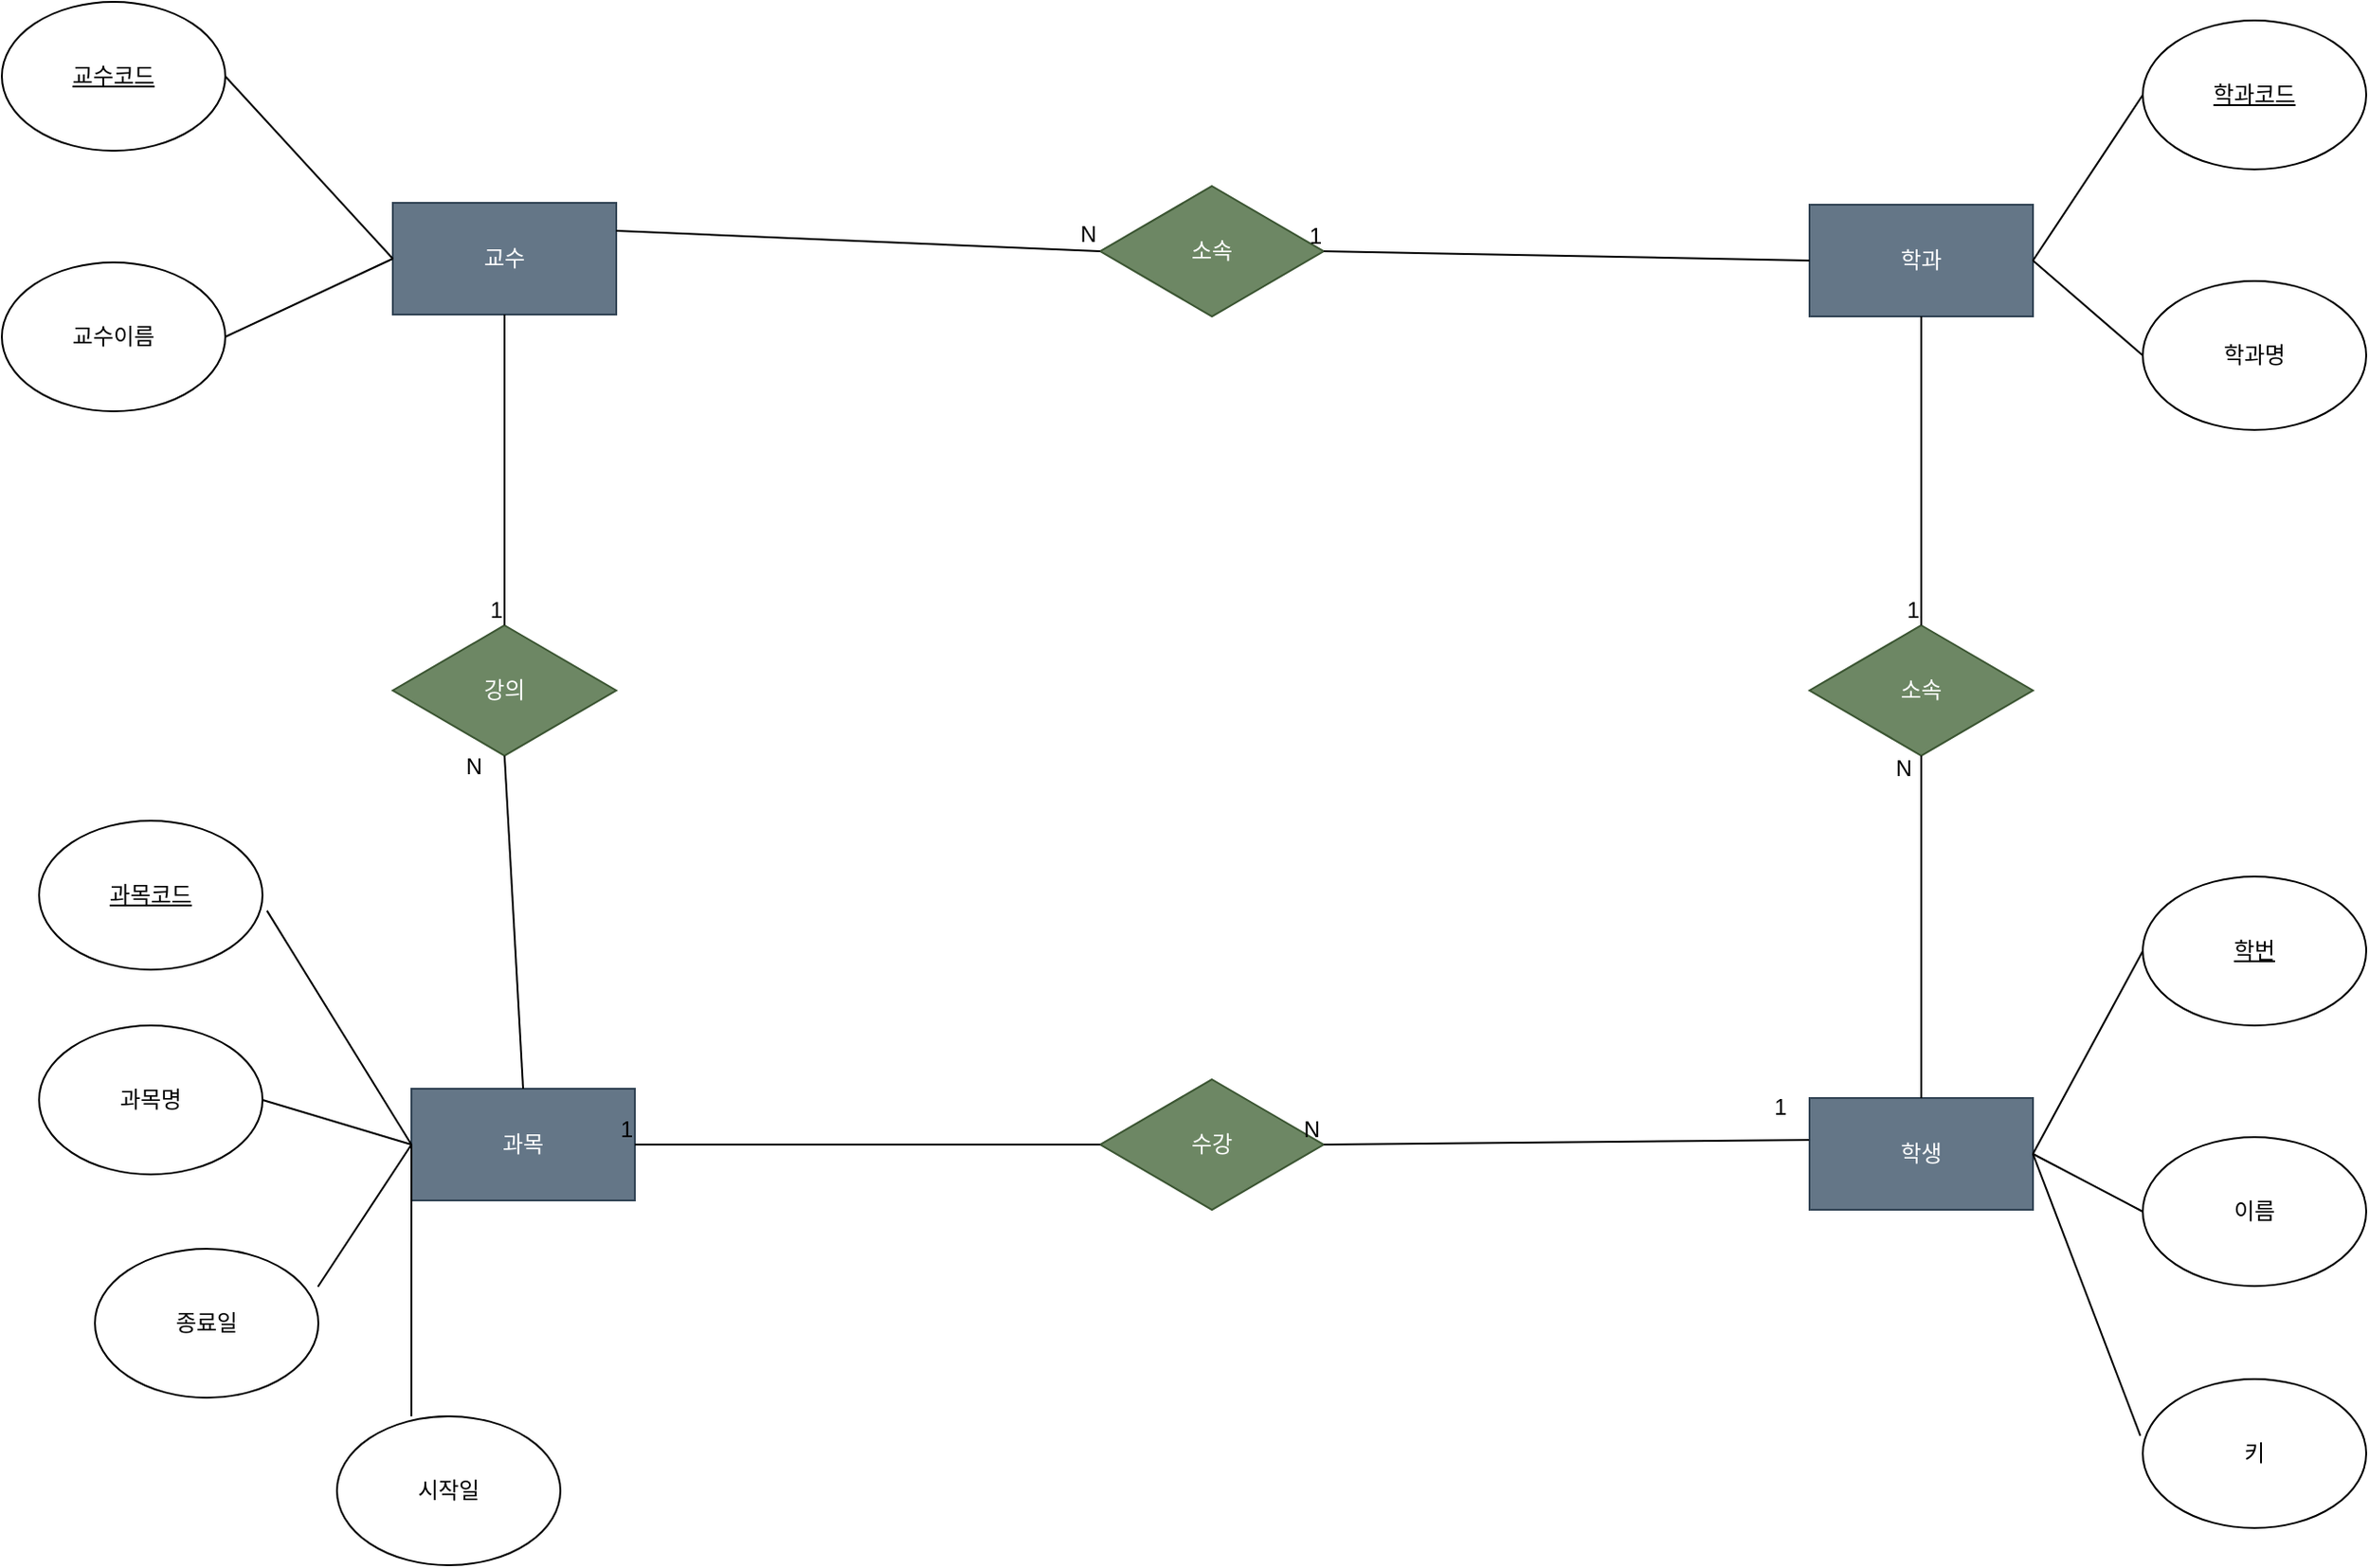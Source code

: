 <mxfile version="22.1.16" type="github">
  <diagram name="페이지-1" id="hlFzbcgqfIu_xxlJjmdt">
    <mxGraphModel dx="1704" dy="984" grid="1" gridSize="10" guides="1" tooltips="1" connect="1" arrows="1" fold="1" page="1" pageScale="1" pageWidth="1390" pageHeight="980" math="0" shadow="0">
      <root>
        <mxCell id="0" />
        <mxCell id="1" parent="0" />
        <mxCell id="aXlRqX0T5P-syf5OGsd7-1" value="교수" style="rounded=0;whiteSpace=wrap;html=1;fillColor=#647687;fontColor=#ffffff;strokeColor=#314354;" vertex="1" parent="1">
          <mxGeometry x="240" y="178" width="120" height="60" as="geometry" />
        </mxCell>
        <mxCell id="aXlRqX0T5P-syf5OGsd7-2" value="학과" style="rounded=0;whiteSpace=wrap;html=1;fillColor=#647687;fontColor=#ffffff;strokeColor=#314354;" vertex="1" parent="1">
          <mxGeometry x="1001" y="179" width="120" height="60" as="geometry" />
        </mxCell>
        <mxCell id="aXlRqX0T5P-syf5OGsd7-3" value="과목" style="rounded=0;whiteSpace=wrap;html=1;fillColor=#647687;fontColor=#ffffff;strokeColor=#314354;" vertex="1" parent="1">
          <mxGeometry x="250" y="654" width="120" height="60" as="geometry" />
        </mxCell>
        <mxCell id="aXlRqX0T5P-syf5OGsd7-4" value="학생" style="rounded=0;whiteSpace=wrap;html=1;fillColor=#647687;fontColor=#ffffff;strokeColor=#314354;" vertex="1" parent="1">
          <mxGeometry x="1001" y="659" width="120" height="60" as="geometry" />
        </mxCell>
        <mxCell id="aXlRqX0T5P-syf5OGsd7-5" value="강의" style="rhombus;whiteSpace=wrap;html=1;fillColor=#6d8764;fontColor=#ffffff;strokeColor=#3A5431;" vertex="1" parent="1">
          <mxGeometry x="240" y="405" width="120" height="70" as="geometry" />
        </mxCell>
        <mxCell id="aXlRqX0T5P-syf5OGsd7-6" value="소속" style="rhombus;whiteSpace=wrap;html=1;fillColor=#6d8764;fontColor=#ffffff;strokeColor=#3A5431;" vertex="1" parent="1">
          <mxGeometry x="620" y="169" width="120" height="70" as="geometry" />
        </mxCell>
        <mxCell id="aXlRqX0T5P-syf5OGsd7-7" value="소속" style="rhombus;whiteSpace=wrap;html=1;fillColor=#6d8764;fontColor=#ffffff;strokeColor=#3A5431;" vertex="1" parent="1">
          <mxGeometry x="1001" y="405" width="120" height="70" as="geometry" />
        </mxCell>
        <mxCell id="aXlRqX0T5P-syf5OGsd7-8" value="수강" style="rhombus;whiteSpace=wrap;html=1;fillColor=#6d8764;fontColor=#ffffff;strokeColor=#3A5431;" vertex="1" parent="1">
          <mxGeometry x="620" y="649" width="120" height="70" as="geometry" />
        </mxCell>
        <mxCell id="aXlRqX0T5P-syf5OGsd7-9" value="&lt;u&gt;교수코드&lt;/u&gt;" style="ellipse;whiteSpace=wrap;html=1;" vertex="1" parent="1">
          <mxGeometry x="30" y="70" width="120" height="80" as="geometry" />
        </mxCell>
        <mxCell id="aXlRqX0T5P-syf5OGsd7-10" value="교수이름" style="ellipse;whiteSpace=wrap;html=1;" vertex="1" parent="1">
          <mxGeometry x="30" y="210" width="120" height="80" as="geometry" />
        </mxCell>
        <mxCell id="aXlRqX0T5P-syf5OGsd7-11" value="&lt;u&gt;과목코드&lt;/u&gt;" style="ellipse;whiteSpace=wrap;html=1;" vertex="1" parent="1">
          <mxGeometry x="50" y="510" width="120" height="80" as="geometry" />
        </mxCell>
        <mxCell id="aXlRqX0T5P-syf5OGsd7-12" value="과목명" style="ellipse;whiteSpace=wrap;html=1;" vertex="1" parent="1">
          <mxGeometry x="50" y="620" width="120" height="80" as="geometry" />
        </mxCell>
        <mxCell id="aXlRqX0T5P-syf5OGsd7-13" value="종료일" style="ellipse;whiteSpace=wrap;html=1;" vertex="1" parent="1">
          <mxGeometry x="80" y="740" width="120" height="80" as="geometry" />
        </mxCell>
        <mxCell id="aXlRqX0T5P-syf5OGsd7-14" value="시작일" style="ellipse;whiteSpace=wrap;html=1;" vertex="1" parent="1">
          <mxGeometry x="210" y="830" width="120" height="80" as="geometry" />
        </mxCell>
        <mxCell id="aXlRqX0T5P-syf5OGsd7-15" value="&lt;u&gt;학번&lt;/u&gt;" style="ellipse;whiteSpace=wrap;html=1;" vertex="1" parent="1">
          <mxGeometry x="1180" y="540" width="120" height="80" as="geometry" />
        </mxCell>
        <mxCell id="aXlRqX0T5P-syf5OGsd7-16" value="이름" style="ellipse;whiteSpace=wrap;html=1;" vertex="1" parent="1">
          <mxGeometry x="1180" y="680" width="120" height="80" as="geometry" />
        </mxCell>
        <mxCell id="aXlRqX0T5P-syf5OGsd7-17" value="키" style="ellipse;whiteSpace=wrap;html=1;" vertex="1" parent="1">
          <mxGeometry x="1180" y="810" width="120" height="80" as="geometry" />
        </mxCell>
        <mxCell id="aXlRqX0T5P-syf5OGsd7-18" value="&lt;u&gt;학과코드&lt;/u&gt;" style="ellipse;whiteSpace=wrap;html=1;" vertex="1" parent="1">
          <mxGeometry x="1180" y="80" width="120" height="80" as="geometry" />
        </mxCell>
        <mxCell id="aXlRqX0T5P-syf5OGsd7-19" value="학과명" style="ellipse;whiteSpace=wrap;html=1;" vertex="1" parent="1">
          <mxGeometry x="1180" y="220" width="120" height="80" as="geometry" />
        </mxCell>
        <mxCell id="aXlRqX0T5P-syf5OGsd7-20" value="" style="endArrow=none;html=1;rounded=0;entryX=0.5;entryY=0;entryDx=0;entryDy=0;exitX=0.5;exitY=1;exitDx=0;exitDy=0;" edge="1" parent="1" source="aXlRqX0T5P-syf5OGsd7-1" target="aXlRqX0T5P-syf5OGsd7-5">
          <mxGeometry relative="1" as="geometry">
            <mxPoint x="270" y="310" as="sourcePoint" />
            <mxPoint x="430" y="310" as="targetPoint" />
          </mxGeometry>
        </mxCell>
        <mxCell id="aXlRqX0T5P-syf5OGsd7-21" value="1" style="resizable=0;html=1;whiteSpace=wrap;align=right;verticalAlign=bottom;" connectable="0" vertex="1" parent="aXlRqX0T5P-syf5OGsd7-20">
          <mxGeometry x="1" relative="1" as="geometry" />
        </mxCell>
        <mxCell id="aXlRqX0T5P-syf5OGsd7-22" value="" style="endArrow=none;html=1;rounded=0;entryX=0.5;entryY=1;entryDx=0;entryDy=0;exitX=0.5;exitY=0;exitDx=0;exitDy=0;" edge="1" parent="1" source="aXlRqX0T5P-syf5OGsd7-3" target="aXlRqX0T5P-syf5OGsd7-5">
          <mxGeometry relative="1" as="geometry">
            <mxPoint x="220" y="560" as="sourcePoint" />
            <mxPoint x="380" y="560" as="targetPoint" />
          </mxGeometry>
        </mxCell>
        <mxCell id="aXlRqX0T5P-syf5OGsd7-23" value="N" style="resizable=0;html=1;whiteSpace=wrap;align=right;verticalAlign=bottom;" connectable="0" vertex="1" parent="aXlRqX0T5P-syf5OGsd7-22">
          <mxGeometry x="1" relative="1" as="geometry">
            <mxPoint x="-10" y="15" as="offset" />
          </mxGeometry>
        </mxCell>
        <mxCell id="aXlRqX0T5P-syf5OGsd7-24" value="" style="endArrow=none;html=1;rounded=0;entryX=1;entryY=0.5;entryDx=0;entryDy=0;exitX=0;exitY=0.5;exitDx=0;exitDy=0;" edge="1" parent="1" source="aXlRqX0T5P-syf5OGsd7-8" target="aXlRqX0T5P-syf5OGsd7-3">
          <mxGeometry relative="1" as="geometry">
            <mxPoint x="590" y="510" as="sourcePoint" />
            <mxPoint x="750" y="510" as="targetPoint" />
          </mxGeometry>
        </mxCell>
        <mxCell id="aXlRqX0T5P-syf5OGsd7-25" value="1" style="resizable=0;html=1;whiteSpace=wrap;align=right;verticalAlign=bottom;" connectable="0" vertex="1" parent="aXlRqX0T5P-syf5OGsd7-24">
          <mxGeometry x="1" relative="1" as="geometry" />
        </mxCell>
        <mxCell id="aXlRqX0T5P-syf5OGsd7-26" value="" style="endArrow=none;html=1;rounded=0;entryX=1;entryY=0.5;entryDx=0;entryDy=0;exitX=-0.002;exitY=0.375;exitDx=0;exitDy=0;exitPerimeter=0;" edge="1" parent="1" source="aXlRqX0T5P-syf5OGsd7-4" target="aXlRqX0T5P-syf5OGsd7-8">
          <mxGeometry relative="1" as="geometry">
            <mxPoint x="590" y="510" as="sourcePoint" />
            <mxPoint x="750" y="510" as="targetPoint" />
          </mxGeometry>
        </mxCell>
        <mxCell id="aXlRqX0T5P-syf5OGsd7-27" value="N" style="resizable=0;html=1;whiteSpace=wrap;align=right;verticalAlign=bottom;" connectable="0" vertex="1" parent="aXlRqX0T5P-syf5OGsd7-26">
          <mxGeometry x="1" relative="1" as="geometry" />
        </mxCell>
        <mxCell id="aXlRqX0T5P-syf5OGsd7-28" value="1" style="text;html=1;align=center;verticalAlign=middle;resizable=0;points=[];autosize=1;strokeColor=none;fillColor=none;" vertex="1" parent="1">
          <mxGeometry x="970" y="649" width="30" height="30" as="geometry" />
        </mxCell>
        <mxCell id="aXlRqX0T5P-syf5OGsd7-29" value="" style="endArrow=none;html=1;rounded=0;entryX=0.5;entryY=1;entryDx=0;entryDy=0;exitX=0.5;exitY=0;exitDx=0;exitDy=0;" edge="1" parent="1" source="aXlRqX0T5P-syf5OGsd7-4" target="aXlRqX0T5P-syf5OGsd7-7">
          <mxGeometry relative="1" as="geometry">
            <mxPoint x="910" y="549.47" as="sourcePoint" />
            <mxPoint x="1070" y="549.47" as="targetPoint" />
          </mxGeometry>
        </mxCell>
        <mxCell id="aXlRqX0T5P-syf5OGsd7-30" value="N" style="resizable=0;html=1;whiteSpace=wrap;align=right;verticalAlign=bottom;" connectable="0" vertex="1" parent="aXlRqX0T5P-syf5OGsd7-29">
          <mxGeometry x="1" relative="1" as="geometry">
            <mxPoint x="-4" y="15" as="offset" />
          </mxGeometry>
        </mxCell>
        <mxCell id="aXlRqX0T5P-syf5OGsd7-31" value="" style="endArrow=none;html=1;rounded=0;exitX=0.5;exitY=1;exitDx=0;exitDy=0;entryX=0.5;entryY=0;entryDx=0;entryDy=0;" edge="1" parent="1" source="aXlRqX0T5P-syf5OGsd7-2" target="aXlRqX0T5P-syf5OGsd7-7">
          <mxGeometry relative="1" as="geometry">
            <mxPoint x="961" y="320" as="sourcePoint" />
            <mxPoint x="1121" y="320" as="targetPoint" />
          </mxGeometry>
        </mxCell>
        <mxCell id="aXlRqX0T5P-syf5OGsd7-32" value="1" style="resizable=0;html=1;whiteSpace=wrap;align=right;verticalAlign=bottom;" connectable="0" vertex="1" parent="aXlRqX0T5P-syf5OGsd7-31">
          <mxGeometry x="1" relative="1" as="geometry" />
        </mxCell>
        <mxCell id="aXlRqX0T5P-syf5OGsd7-33" value="" style="endArrow=none;html=1;rounded=0;entryX=1;entryY=0.5;entryDx=0;entryDy=0;exitX=0;exitY=0.5;exitDx=0;exitDy=0;" edge="1" parent="1" source="aXlRqX0T5P-syf5OGsd7-2" target="aXlRqX0T5P-syf5OGsd7-6">
          <mxGeometry relative="1" as="geometry">
            <mxPoint x="780" y="210" as="sourcePoint" />
            <mxPoint x="940" y="210" as="targetPoint" />
          </mxGeometry>
        </mxCell>
        <mxCell id="aXlRqX0T5P-syf5OGsd7-34" value="1" style="resizable=0;html=1;whiteSpace=wrap;align=right;verticalAlign=bottom;" connectable="0" vertex="1" parent="aXlRqX0T5P-syf5OGsd7-33">
          <mxGeometry x="1" relative="1" as="geometry" />
        </mxCell>
        <mxCell id="aXlRqX0T5P-syf5OGsd7-39" value="" style="endArrow=none;html=1;rounded=0;exitX=1;exitY=0.25;exitDx=0;exitDy=0;entryX=0;entryY=0.5;entryDx=0;entryDy=0;" edge="1" parent="1" source="aXlRqX0T5P-syf5OGsd7-1" target="aXlRqX0T5P-syf5OGsd7-6">
          <mxGeometry relative="1" as="geometry">
            <mxPoint x="390" y="200" as="sourcePoint" />
            <mxPoint x="550" y="200" as="targetPoint" />
          </mxGeometry>
        </mxCell>
        <mxCell id="aXlRqX0T5P-syf5OGsd7-40" value="N" style="resizable=0;html=1;whiteSpace=wrap;align=right;verticalAlign=bottom;" connectable="0" vertex="1" parent="aXlRqX0T5P-syf5OGsd7-39">
          <mxGeometry x="1" relative="1" as="geometry" />
        </mxCell>
        <mxCell id="aXlRqX0T5P-syf5OGsd7-41" value="" style="endArrow=none;html=1;rounded=0;entryX=0;entryY=0.5;entryDx=0;entryDy=0;exitX=1;exitY=0.5;exitDx=0;exitDy=0;" edge="1" parent="1" source="aXlRqX0T5P-syf5OGsd7-9" target="aXlRqX0T5P-syf5OGsd7-1">
          <mxGeometry relative="1" as="geometry">
            <mxPoint x="170" y="110" as="sourcePoint" />
            <mxPoint x="310" y="109.47" as="targetPoint" />
          </mxGeometry>
        </mxCell>
        <mxCell id="aXlRqX0T5P-syf5OGsd7-42" value="" style="endArrow=none;html=1;rounded=0;entryX=0;entryY=0.5;entryDx=0;entryDy=0;exitX=1;exitY=0.5;exitDx=0;exitDy=0;" edge="1" parent="1" source="aXlRqX0T5P-syf5OGsd7-10" target="aXlRqX0T5P-syf5OGsd7-1">
          <mxGeometry relative="1" as="geometry">
            <mxPoint x="70" y="310" as="sourcePoint" />
            <mxPoint x="230" y="310" as="targetPoint" />
          </mxGeometry>
        </mxCell>
        <mxCell id="aXlRqX0T5P-syf5OGsd7-43" value="" style="endArrow=none;html=1;rounded=0;entryX=0;entryY=0.5;entryDx=0;entryDy=0;exitX=1.02;exitY=0.604;exitDx=0;exitDy=0;exitPerimeter=0;" edge="1" parent="1" source="aXlRqX0T5P-syf5OGsd7-11" target="aXlRqX0T5P-syf5OGsd7-3">
          <mxGeometry relative="1" as="geometry">
            <mxPoint x="130" y="610" as="sourcePoint" />
            <mxPoint x="290" y="610" as="targetPoint" />
          </mxGeometry>
        </mxCell>
        <mxCell id="aXlRqX0T5P-syf5OGsd7-44" value="" style="endArrow=none;html=1;rounded=0;entryX=0;entryY=0.5;entryDx=0;entryDy=0;exitX=1;exitY=0.5;exitDx=0;exitDy=0;" edge="1" parent="1" source="aXlRqX0T5P-syf5OGsd7-12" target="aXlRqX0T5P-syf5OGsd7-3">
          <mxGeometry relative="1" as="geometry">
            <mxPoint x="40" y="710" as="sourcePoint" />
            <mxPoint x="200" y="710" as="targetPoint" />
          </mxGeometry>
        </mxCell>
        <mxCell id="aXlRqX0T5P-syf5OGsd7-45" value="" style="endArrow=none;html=1;rounded=0;exitX=0.998;exitY=0.255;exitDx=0;exitDy=0;exitPerimeter=0;entryX=0;entryY=0.5;entryDx=0;entryDy=0;" edge="1" parent="1" source="aXlRqX0T5P-syf5OGsd7-13" target="aXlRqX0T5P-syf5OGsd7-3">
          <mxGeometry relative="1" as="geometry">
            <mxPoint x="260" y="760" as="sourcePoint" />
            <mxPoint x="180" y="710" as="targetPoint" />
          </mxGeometry>
        </mxCell>
        <mxCell id="aXlRqX0T5P-syf5OGsd7-46" value="" style="endArrow=none;html=1;rounded=0;entryX=0.333;entryY=0;entryDx=0;entryDy=0;entryPerimeter=0;exitX=0;exitY=0.5;exitDx=0;exitDy=0;" edge="1" parent="1" source="aXlRqX0T5P-syf5OGsd7-3" target="aXlRqX0T5P-syf5OGsd7-14">
          <mxGeometry relative="1" as="geometry">
            <mxPoint x="230" y="770" as="sourcePoint" />
            <mxPoint x="390" y="770" as="targetPoint" />
          </mxGeometry>
        </mxCell>
        <mxCell id="aXlRqX0T5P-syf5OGsd7-47" value="" style="endArrow=none;html=1;rounded=0;entryX=0;entryY=0.5;entryDx=0;entryDy=0;exitX=1;exitY=0.5;exitDx=0;exitDy=0;" edge="1" parent="1" source="aXlRqX0T5P-syf5OGsd7-2" target="aXlRqX0T5P-syf5OGsd7-18">
          <mxGeometry relative="1" as="geometry">
            <mxPoint x="1000" y="120" as="sourcePoint" />
            <mxPoint x="1160" y="120" as="targetPoint" />
          </mxGeometry>
        </mxCell>
        <mxCell id="aXlRqX0T5P-syf5OGsd7-48" value="" style="endArrow=none;html=1;rounded=0;entryX=0;entryY=0.5;entryDx=0;entryDy=0;exitX=1;exitY=0.5;exitDx=0;exitDy=0;" edge="1" parent="1" source="aXlRqX0T5P-syf5OGsd7-2" target="aXlRqX0T5P-syf5OGsd7-19">
          <mxGeometry relative="1" as="geometry">
            <mxPoint x="590" y="510" as="sourcePoint" />
            <mxPoint x="750" y="510" as="targetPoint" />
          </mxGeometry>
        </mxCell>
        <mxCell id="aXlRqX0T5P-syf5OGsd7-49" value="" style="endArrow=none;html=1;rounded=0;entryX=0;entryY=0.5;entryDx=0;entryDy=0;exitX=1;exitY=0.5;exitDx=0;exitDy=0;" edge="1" parent="1" source="aXlRqX0T5P-syf5OGsd7-4" target="aXlRqX0T5P-syf5OGsd7-15">
          <mxGeometry relative="1" as="geometry">
            <mxPoint x="590" y="510" as="sourcePoint" />
            <mxPoint x="750" y="510" as="targetPoint" />
          </mxGeometry>
        </mxCell>
        <mxCell id="aXlRqX0T5P-syf5OGsd7-50" value="" style="endArrow=none;html=1;rounded=0;entryX=0;entryY=0.5;entryDx=0;entryDy=0;exitX=1;exitY=0.5;exitDx=0;exitDy=0;" edge="1" parent="1" source="aXlRqX0T5P-syf5OGsd7-4" target="aXlRqX0T5P-syf5OGsd7-16">
          <mxGeometry relative="1" as="geometry">
            <mxPoint x="590" y="510" as="sourcePoint" />
            <mxPoint x="750" y="510" as="targetPoint" />
          </mxGeometry>
        </mxCell>
        <mxCell id="aXlRqX0T5P-syf5OGsd7-51" value="" style="endArrow=none;html=1;rounded=0;entryX=-0.011;entryY=0.38;entryDx=0;entryDy=0;entryPerimeter=0;exitX=1;exitY=0.5;exitDx=0;exitDy=0;" edge="1" parent="1" source="aXlRqX0T5P-syf5OGsd7-4" target="aXlRqX0T5P-syf5OGsd7-17">
          <mxGeometry relative="1" as="geometry">
            <mxPoint x="590" y="510" as="sourcePoint" />
            <mxPoint x="750" y="510" as="targetPoint" />
          </mxGeometry>
        </mxCell>
      </root>
    </mxGraphModel>
  </diagram>
</mxfile>
